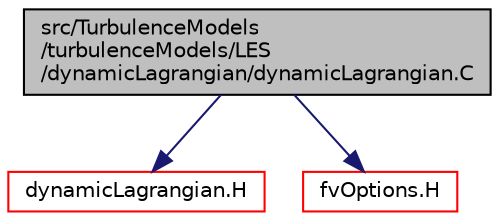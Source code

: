 digraph "src/TurbulenceModels/turbulenceModels/LES/dynamicLagrangian/dynamicLagrangian.C"
{
  bgcolor="transparent";
  edge [fontname="Helvetica",fontsize="10",labelfontname="Helvetica",labelfontsize="10"];
  node [fontname="Helvetica",fontsize="10",shape=record];
  Node0 [label="src/TurbulenceModels\l/turbulenceModels/LES\l/dynamicLagrangian/dynamicLagrangian.C",height=0.2,width=0.4,color="black", fillcolor="grey75", style="filled", fontcolor="black"];
  Node0 -> Node1 [color="midnightblue",fontsize="10",style="solid",fontname="Helvetica"];
  Node1 [label="dynamicLagrangian.H",height=0.2,width=0.4,color="red",URL="$a17954.html"];
  Node0 -> Node336 [color="midnightblue",fontsize="10",style="solid",fontname="Helvetica"];
  Node336 [label="fvOptions.H",height=0.2,width=0.4,color="red",URL="$a01295.html"];
}
